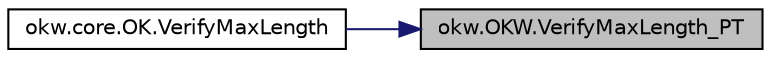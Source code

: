digraph "okw.OKW.VerifyMaxLength_PT"
{
 // INTERACTIVE_SVG=YES
 // LATEX_PDF_SIZE
  edge [fontname="Helvetica",fontsize="10",labelfontname="Helvetica",labelfontsize="10"];
  node [fontname="Helvetica",fontsize="10",shape=record];
  rankdir="RL";
  Node43 [label="okw.OKW.VerifyMaxLength_PT",height=0.2,width=0.4,color="black", fillcolor="grey75", style="filled", fontcolor="black",tooltip="Polling Time in [ms] für das Schlüsselwort VerifyMaxLength."];
  Node43 -> Node44 [dir="back",color="midnightblue",fontsize="10",style="solid",fontname="Helvetica"];
  Node44 [label="okw.core.OK.VerifyMaxLength",height=0.2,width=0.4,color="black", fillcolor="white", style="filled",URL="$classokw_1_1core_1_1_o_k.html#af60e502babb048eec6adefd04dc9d349",tooltip="Checks the maximum number of characters that can be entered."];
}
